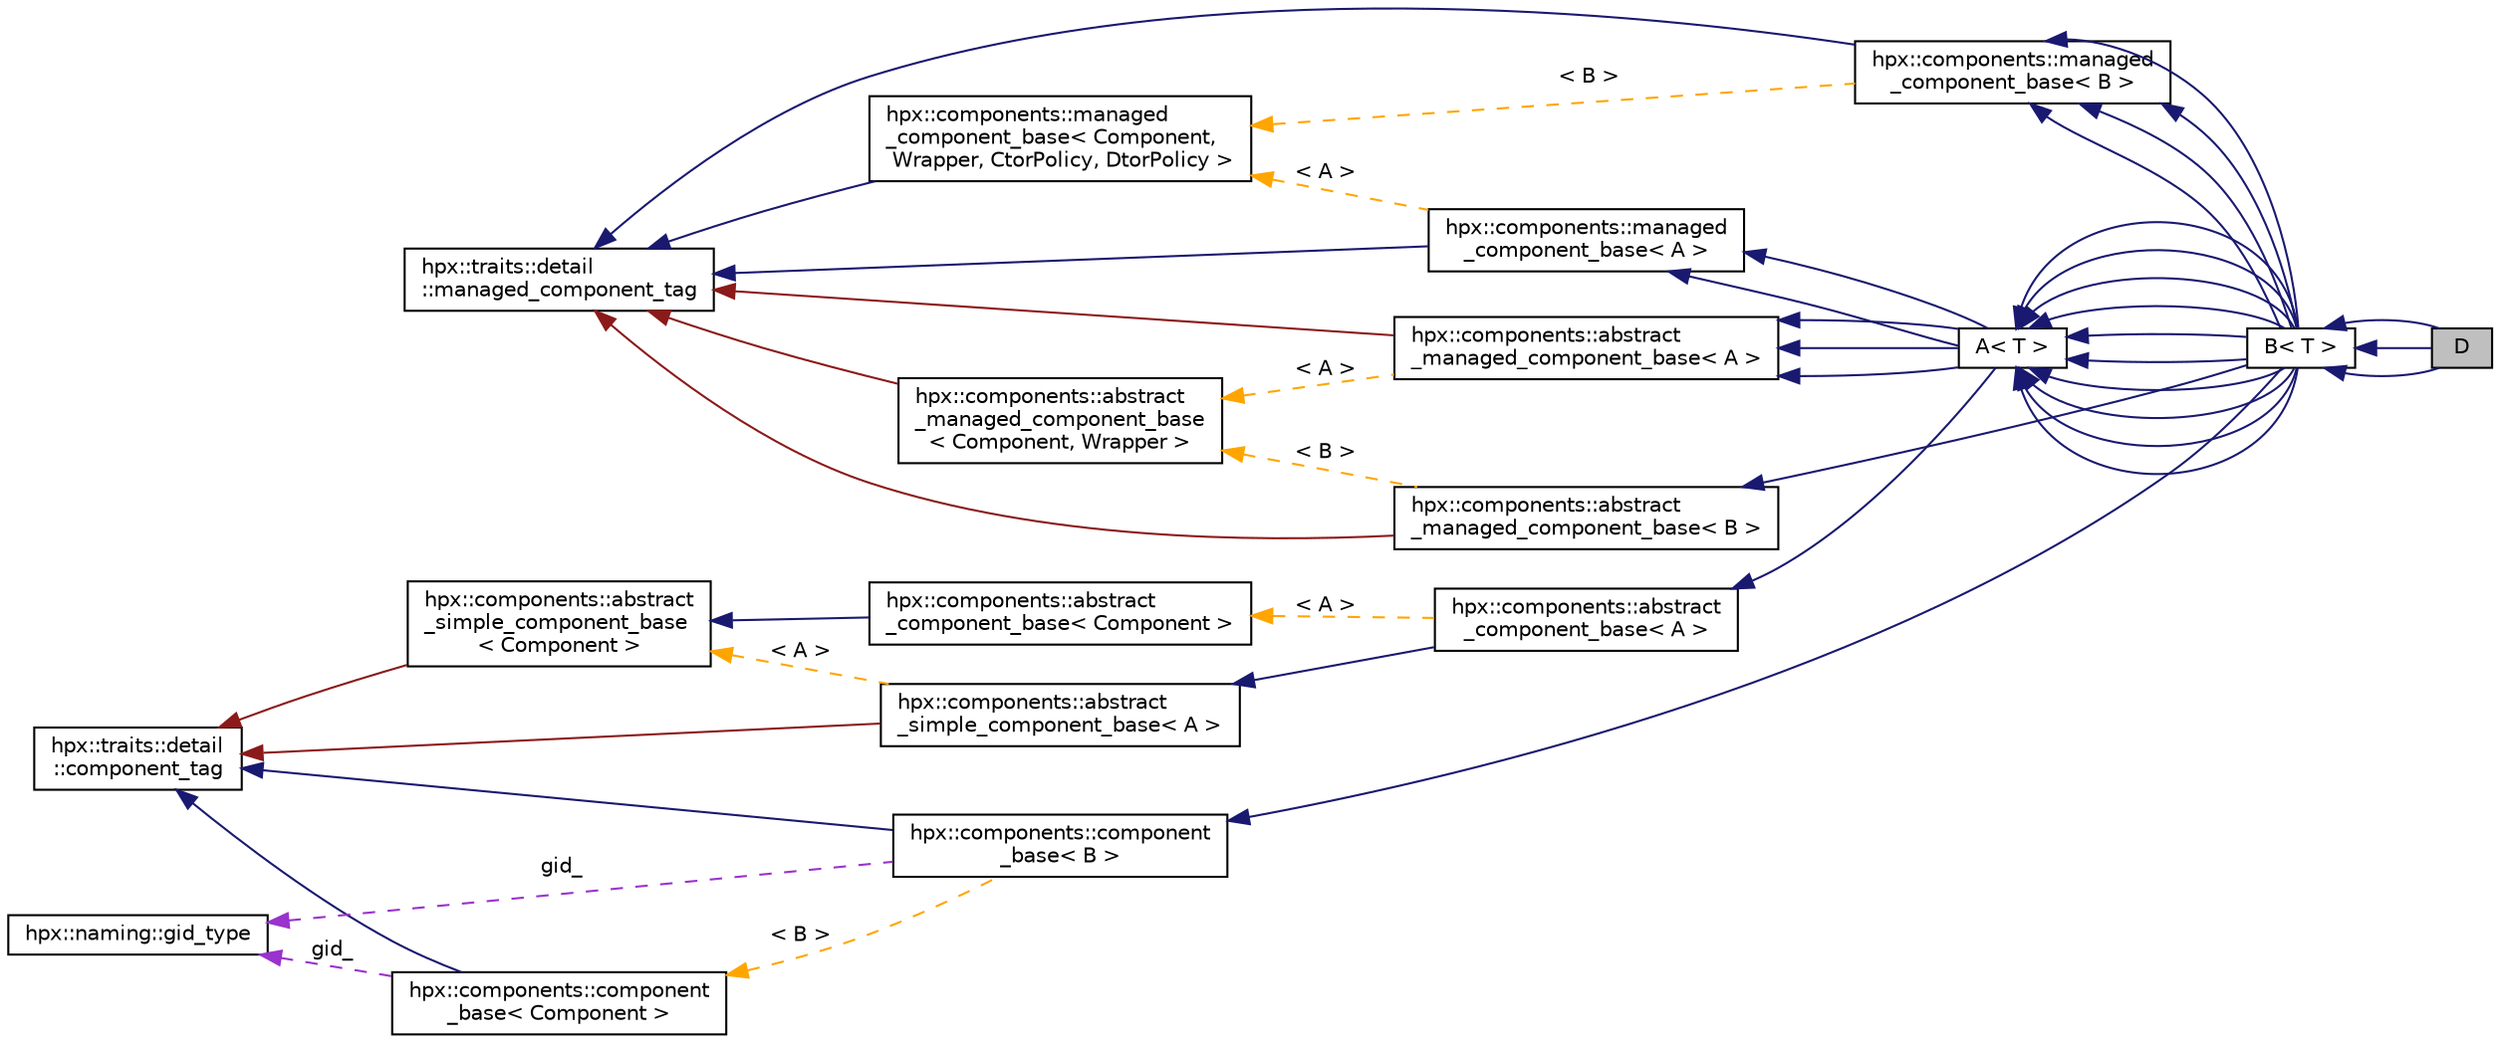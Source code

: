 digraph "D"
{
  edge [fontname="Helvetica",fontsize="10",labelfontname="Helvetica",labelfontsize="10"];
  node [fontname="Helvetica",fontsize="10",shape=record];
  rankdir="LR";
  Node21 [label="D",height=0.2,width=0.4,color="black", fillcolor="grey75", style="filled", fontcolor="black"];
  Node22 -> Node21 [dir="back",color="midnightblue",fontsize="10",style="solid",fontname="Helvetica"];
  Node22 [label="B\< T \>",height=0.2,width=0.4,color="black", fillcolor="white", style="filled",URL="$de/d7e/struct_b.html"];
  Node23 -> Node22 [dir="back",color="midnightblue",fontsize="10",style="solid",fontname="Helvetica"];
  Node23 [label="A\< T \>",height=0.2,width=0.4,color="black", fillcolor="white", style="filled",URL="$d7/da0/struct_a.html"];
  Node24 -> Node23 [dir="back",color="midnightblue",fontsize="10",style="solid",fontname="Helvetica"];
  Node24 [label="hpx::components::managed\l_component_base\< A \>",height=0.2,width=0.4,color="black", fillcolor="white", style="filled",URL="$d1/d7b/classhpx_1_1components_1_1managed__component__base.html"];
  Node25 -> Node24 [dir="back",color="midnightblue",fontsize="10",style="solid",fontname="Helvetica"];
  Node25 [label="hpx::traits::detail\l::managed_component_tag",height=0.2,width=0.4,color="black", fillcolor="white", style="filled",URL="$df/d31/structhpx_1_1traits_1_1detail_1_1managed__component__tag.html"];
  Node26 -> Node24 [dir="back",color="orange",fontsize="10",style="dashed",label=" \< A \>" ,fontname="Helvetica"];
  Node26 [label="hpx::components::managed\l_component_base\< Component,\l Wrapper, CtorPolicy, DtorPolicy \>",height=0.2,width=0.4,color="black", fillcolor="white", style="filled",URL="$d1/d7b/classhpx_1_1components_1_1managed__component__base.html"];
  Node25 -> Node26 [dir="back",color="midnightblue",fontsize="10",style="solid",fontname="Helvetica"];
  Node27 -> Node23 [dir="back",color="midnightblue",fontsize="10",style="solid",fontname="Helvetica"];
  Node27 [label="hpx::components::abstract\l_managed_component_base\< A \>",height=0.2,width=0.4,color="black", fillcolor="white", style="filled",URL="$df/d83/classhpx_1_1components_1_1abstract__managed__component__base.html"];
  Node25 -> Node27 [dir="back",color="firebrick4",fontsize="10",style="solid",fontname="Helvetica"];
  Node28 -> Node27 [dir="back",color="orange",fontsize="10",style="dashed",label=" \< A \>" ,fontname="Helvetica"];
  Node28 [label="hpx::components::abstract\l_managed_component_base\l\< Component, Wrapper \>",height=0.2,width=0.4,color="black", fillcolor="white", style="filled",URL="$df/d83/classhpx_1_1components_1_1abstract__managed__component__base.html"];
  Node25 -> Node28 [dir="back",color="firebrick4",fontsize="10",style="solid",fontname="Helvetica"];
  Node27 -> Node23 [dir="back",color="midnightblue",fontsize="10",style="solid",fontname="Helvetica"];
  Node24 -> Node23 [dir="back",color="midnightblue",fontsize="10",style="solid",fontname="Helvetica"];
  Node27 -> Node23 [dir="back",color="midnightblue",fontsize="10",style="solid",fontname="Helvetica"];
  Node29 -> Node23 [dir="back",color="midnightblue",fontsize="10",style="solid",fontname="Helvetica"];
  Node29 [label="hpx::components::abstract\l_component_base\< A \>",height=0.2,width=0.4,color="black", fillcolor="white", style="filled",URL="$d4/df7/classhpx_1_1components_1_1abstract__component__base.html"];
  Node30 -> Node29 [dir="back",color="midnightblue",fontsize="10",style="solid",fontname="Helvetica"];
  Node30 [label="hpx::components::abstract\l_simple_component_base\< A \>",height=0.2,width=0.4,color="black", fillcolor="white", style="filled",URL="$d0/dd3/classhpx_1_1components_1_1abstract__simple__component__base.html"];
  Node31 -> Node30 [dir="back",color="firebrick4",fontsize="10",style="solid",fontname="Helvetica"];
  Node31 [label="hpx::traits::detail\l::component_tag",height=0.2,width=0.4,color="black", fillcolor="white", style="filled",URL="$d8/d79/structhpx_1_1traits_1_1detail_1_1component__tag.html"];
  Node32 -> Node30 [dir="back",color="orange",fontsize="10",style="dashed",label=" \< A \>" ,fontname="Helvetica"];
  Node32 [label="hpx::components::abstract\l_simple_component_base\l\< Component \>",height=0.2,width=0.4,color="black", fillcolor="white", style="filled",URL="$d0/dd3/classhpx_1_1components_1_1abstract__simple__component__base.html"];
  Node31 -> Node32 [dir="back",color="firebrick4",fontsize="10",style="solid",fontname="Helvetica"];
  Node33 -> Node29 [dir="back",color="orange",fontsize="10",style="dashed",label=" \< A \>" ,fontname="Helvetica"];
  Node33 [label="hpx::components::abstract\l_component_base\< Component \>",height=0.2,width=0.4,color="black", fillcolor="white", style="filled",URL="$d4/df7/classhpx_1_1components_1_1abstract__component__base.html"];
  Node32 -> Node33 [dir="back",color="midnightblue",fontsize="10",style="solid",fontname="Helvetica"];
  Node23 -> Node22 [dir="back",color="midnightblue",fontsize="10",style="solid",fontname="Helvetica"];
  Node23 -> Node22 [dir="back",color="midnightblue",fontsize="10",style="solid",fontname="Helvetica"];
  Node23 -> Node22 [dir="back",color="midnightblue",fontsize="10",style="solid",fontname="Helvetica"];
  Node23 -> Node22 [dir="back",color="midnightblue",fontsize="10",style="solid",fontname="Helvetica"];
  Node34 -> Node22 [dir="back",color="midnightblue",fontsize="10",style="solid",fontname="Helvetica"];
  Node34 [label="hpx::components::managed\l_component_base\< B \>",height=0.2,width=0.4,color="black", fillcolor="white", style="filled",URL="$d1/d7b/classhpx_1_1components_1_1managed__component__base.html"];
  Node25 -> Node34 [dir="back",color="midnightblue",fontsize="10",style="solid",fontname="Helvetica"];
  Node26 -> Node34 [dir="back",color="orange",fontsize="10",style="dashed",label=" \< B \>" ,fontname="Helvetica"];
  Node23 -> Node22 [dir="back",color="midnightblue",fontsize="10",style="solid",fontname="Helvetica"];
  Node35 -> Node22 [dir="back",color="midnightblue",fontsize="10",style="solid",fontname="Helvetica"];
  Node35 [label="hpx::components::abstract\l_managed_component_base\< B \>",height=0.2,width=0.4,color="black", fillcolor="white", style="filled",URL="$df/d83/classhpx_1_1components_1_1abstract__managed__component__base.html"];
  Node25 -> Node35 [dir="back",color="firebrick4",fontsize="10",style="solid",fontname="Helvetica"];
  Node28 -> Node35 [dir="back",color="orange",fontsize="10",style="dashed",label=" \< B \>" ,fontname="Helvetica"];
  Node23 -> Node22 [dir="back",color="midnightblue",fontsize="10",style="solid",fontname="Helvetica"];
  Node34 -> Node22 [dir="back",color="midnightblue",fontsize="10",style="solid",fontname="Helvetica"];
  Node23 -> Node22 [dir="back",color="midnightblue",fontsize="10",style="solid",fontname="Helvetica"];
  Node34 -> Node22 [dir="back",color="midnightblue",fontsize="10",style="solid",fontname="Helvetica"];
  Node23 -> Node22 [dir="back",color="midnightblue",fontsize="10",style="solid",fontname="Helvetica"];
  Node34 -> Node22 [dir="back",color="midnightblue",fontsize="10",style="solid",fontname="Helvetica"];
  Node23 -> Node22 [dir="back",color="midnightblue",fontsize="10",style="solid",fontname="Helvetica"];
  Node36 -> Node22 [dir="back",color="midnightblue",fontsize="10",style="solid",fontname="Helvetica"];
  Node36 [label="hpx::components::component\l_base\< B \>",height=0.2,width=0.4,color="black", fillcolor="white", style="filled",URL="$d2/de6/classhpx_1_1components_1_1component__base.html"];
  Node31 -> Node36 [dir="back",color="midnightblue",fontsize="10",style="solid",fontname="Helvetica"];
  Node37 -> Node36 [dir="back",color="darkorchid3",fontsize="10",style="dashed",label=" gid_" ,fontname="Helvetica"];
  Node37 [label="hpx::naming::gid_type",height=0.2,width=0.4,color="black", fillcolor="white", style="filled",URL="$d3/d67/structhpx_1_1naming_1_1gid__type.html",tooltip="Global identifier for components across the HPX system. "];
  Node38 -> Node36 [dir="back",color="orange",fontsize="10",style="dashed",label=" \< B \>" ,fontname="Helvetica"];
  Node38 [label="hpx::components::component\l_base\< Component \>",height=0.2,width=0.4,color="black", fillcolor="white", style="filled",URL="$d2/de6/classhpx_1_1components_1_1component__base.html"];
  Node31 -> Node38 [dir="back",color="midnightblue",fontsize="10",style="solid",fontname="Helvetica"];
  Node37 -> Node38 [dir="back",color="darkorchid3",fontsize="10",style="dashed",label=" gid_" ,fontname="Helvetica"];
  Node22 -> Node21 [dir="back",color="midnightblue",fontsize="10",style="solid",fontname="Helvetica"];
  Node22 -> Node21 [dir="back",color="midnightblue",fontsize="10",style="solid",fontname="Helvetica"];
}
